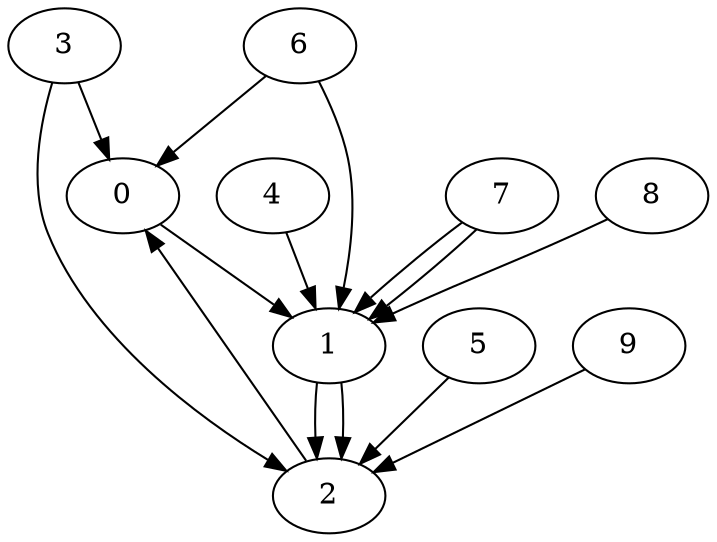 digraph "" {
	0 -> 1;
	1 -> 2;
	1 -> 2;
	2 -> 0;
	3 -> 0;
	3 -> 2;
	4 -> 1;
	5 -> 2;
	6 -> 0;
	6 -> 1;
	7 -> 1;
	7 -> 1;
	8 -> 1;
	9 -> 2;
}
